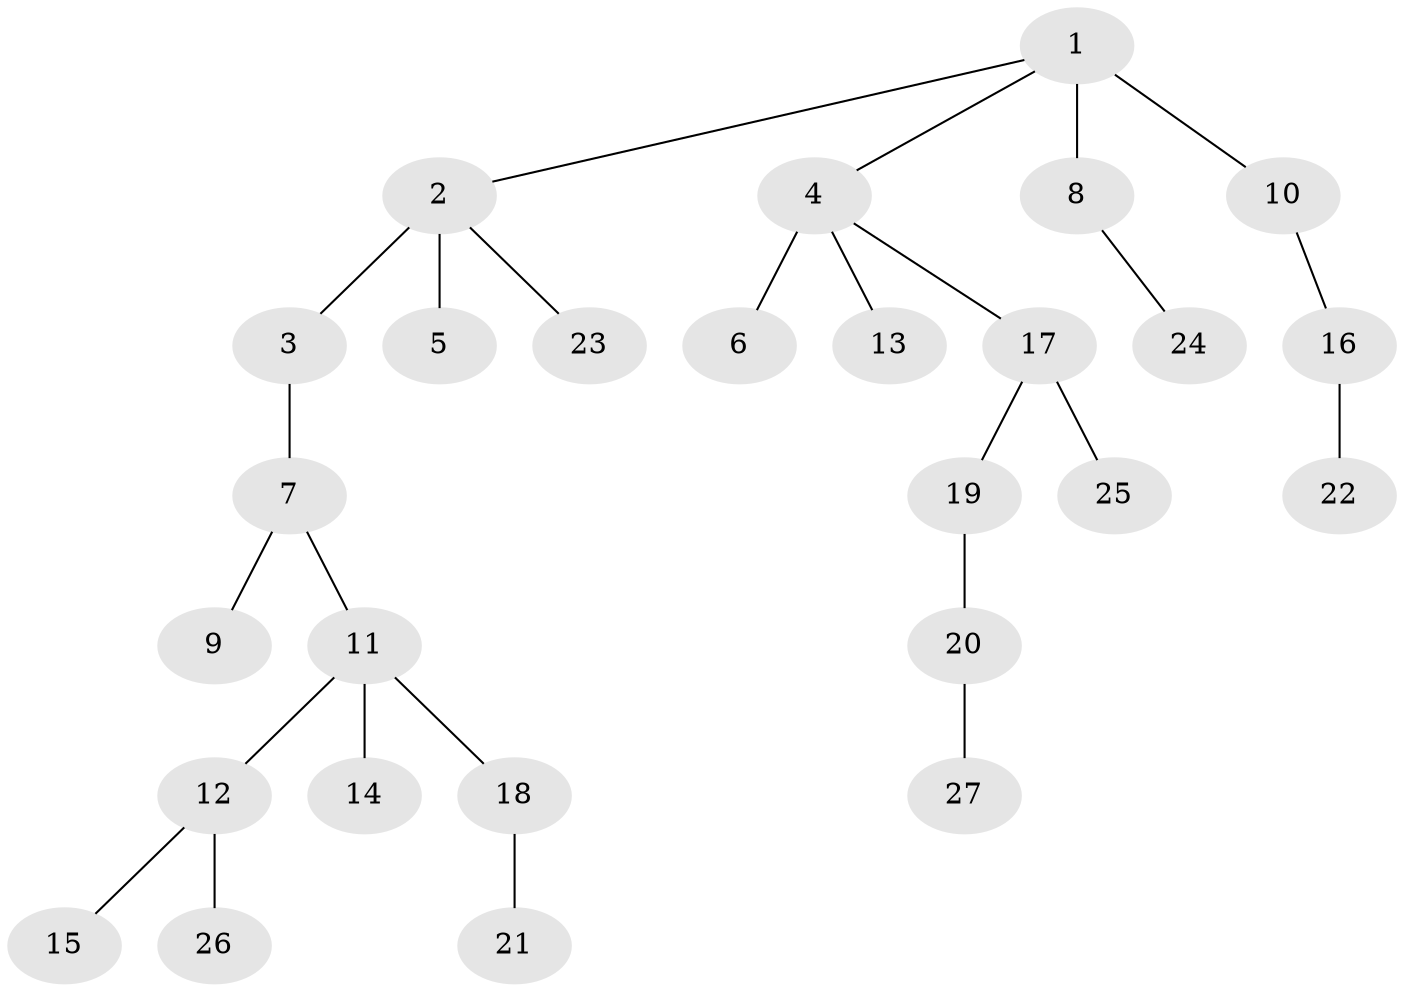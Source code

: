 // original degree distribution, {7: 0.018518518518518517, 4: 0.1111111111111111, 2: 0.25925925925925924, 3: 0.12962962962962962, 1: 0.48148148148148145}
// Generated by graph-tools (version 1.1) at 2025/36/03/09/25 02:36:49]
// undirected, 27 vertices, 26 edges
graph export_dot {
graph [start="1"]
  node [color=gray90,style=filled];
  1;
  2;
  3;
  4;
  5;
  6;
  7;
  8;
  9;
  10;
  11;
  12;
  13;
  14;
  15;
  16;
  17;
  18;
  19;
  20;
  21;
  22;
  23;
  24;
  25;
  26;
  27;
  1 -- 2 [weight=1.0];
  1 -- 4 [weight=1.0];
  1 -- 8 [weight=3.0];
  1 -- 10 [weight=1.0];
  2 -- 3 [weight=1.0];
  2 -- 5 [weight=2.0];
  2 -- 23 [weight=1.0];
  3 -- 7 [weight=1.0];
  4 -- 6 [weight=3.0];
  4 -- 13 [weight=1.0];
  4 -- 17 [weight=1.0];
  7 -- 9 [weight=1.0];
  7 -- 11 [weight=1.0];
  8 -- 24 [weight=1.0];
  10 -- 16 [weight=1.0];
  11 -- 12 [weight=1.0];
  11 -- 14 [weight=1.0];
  11 -- 18 [weight=1.0];
  12 -- 15 [weight=1.0];
  12 -- 26 [weight=2.0];
  16 -- 22 [weight=1.0];
  17 -- 19 [weight=1.0];
  17 -- 25 [weight=1.0];
  18 -- 21 [weight=2.0];
  19 -- 20 [weight=1.0];
  20 -- 27 [weight=1.0];
}
